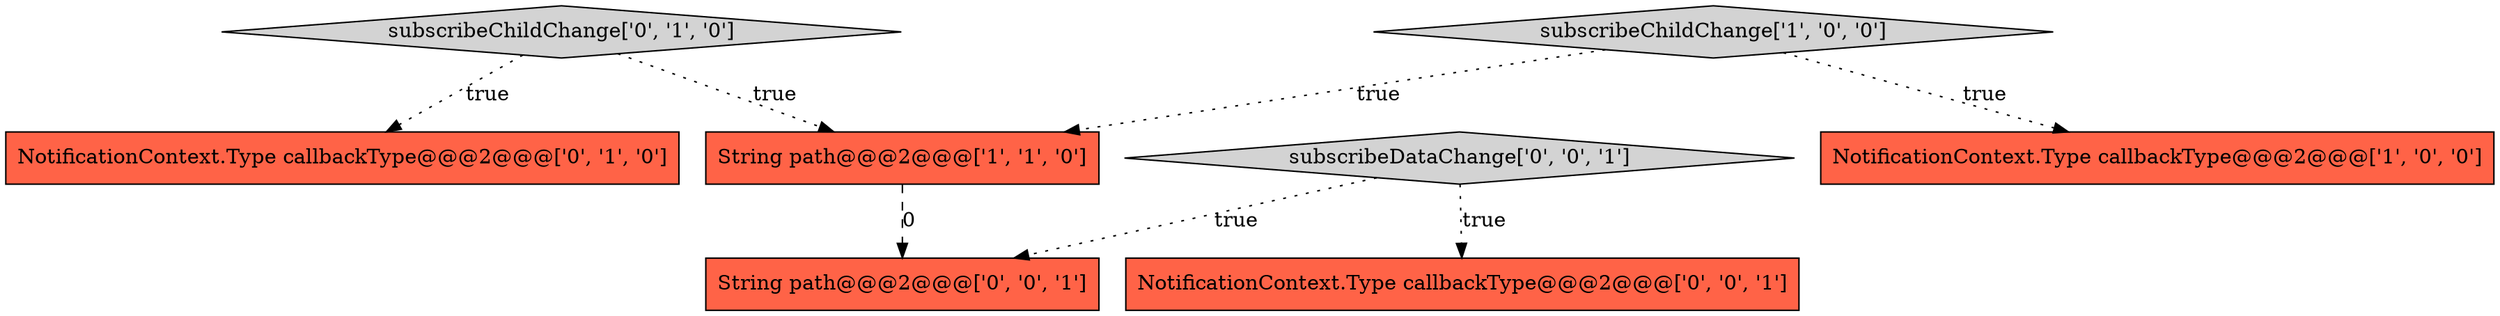 digraph {
2 [style = filled, label = "String path@@@2@@@['1', '1', '0']", fillcolor = tomato, shape = box image = "AAA0AAABBB1BBB"];
7 [style = filled, label = "subscribeDataChange['0', '0', '1']", fillcolor = lightgray, shape = diamond image = "AAA0AAABBB3BBB"];
1 [style = filled, label = "NotificationContext.Type callbackType@@@2@@@['1', '0', '0']", fillcolor = tomato, shape = box image = "AAA0AAABBB1BBB"];
6 [style = filled, label = "String path@@@2@@@['0', '0', '1']", fillcolor = tomato, shape = box image = "AAA0AAABBB3BBB"];
5 [style = filled, label = "NotificationContext.Type callbackType@@@2@@@['0', '0', '1']", fillcolor = tomato, shape = box image = "AAA0AAABBB3BBB"];
4 [style = filled, label = "subscribeChildChange['0', '1', '0']", fillcolor = lightgray, shape = diamond image = "AAA0AAABBB2BBB"];
3 [style = filled, label = "NotificationContext.Type callbackType@@@2@@@['0', '1', '0']", fillcolor = tomato, shape = box image = "AAA0AAABBB2BBB"];
0 [style = filled, label = "subscribeChildChange['1', '0', '0']", fillcolor = lightgray, shape = diamond image = "AAA0AAABBB1BBB"];
0->2 [style = dotted, label="true"];
2->6 [style = dashed, label="0"];
0->1 [style = dotted, label="true"];
4->3 [style = dotted, label="true"];
4->2 [style = dotted, label="true"];
7->5 [style = dotted, label="true"];
7->6 [style = dotted, label="true"];
}
